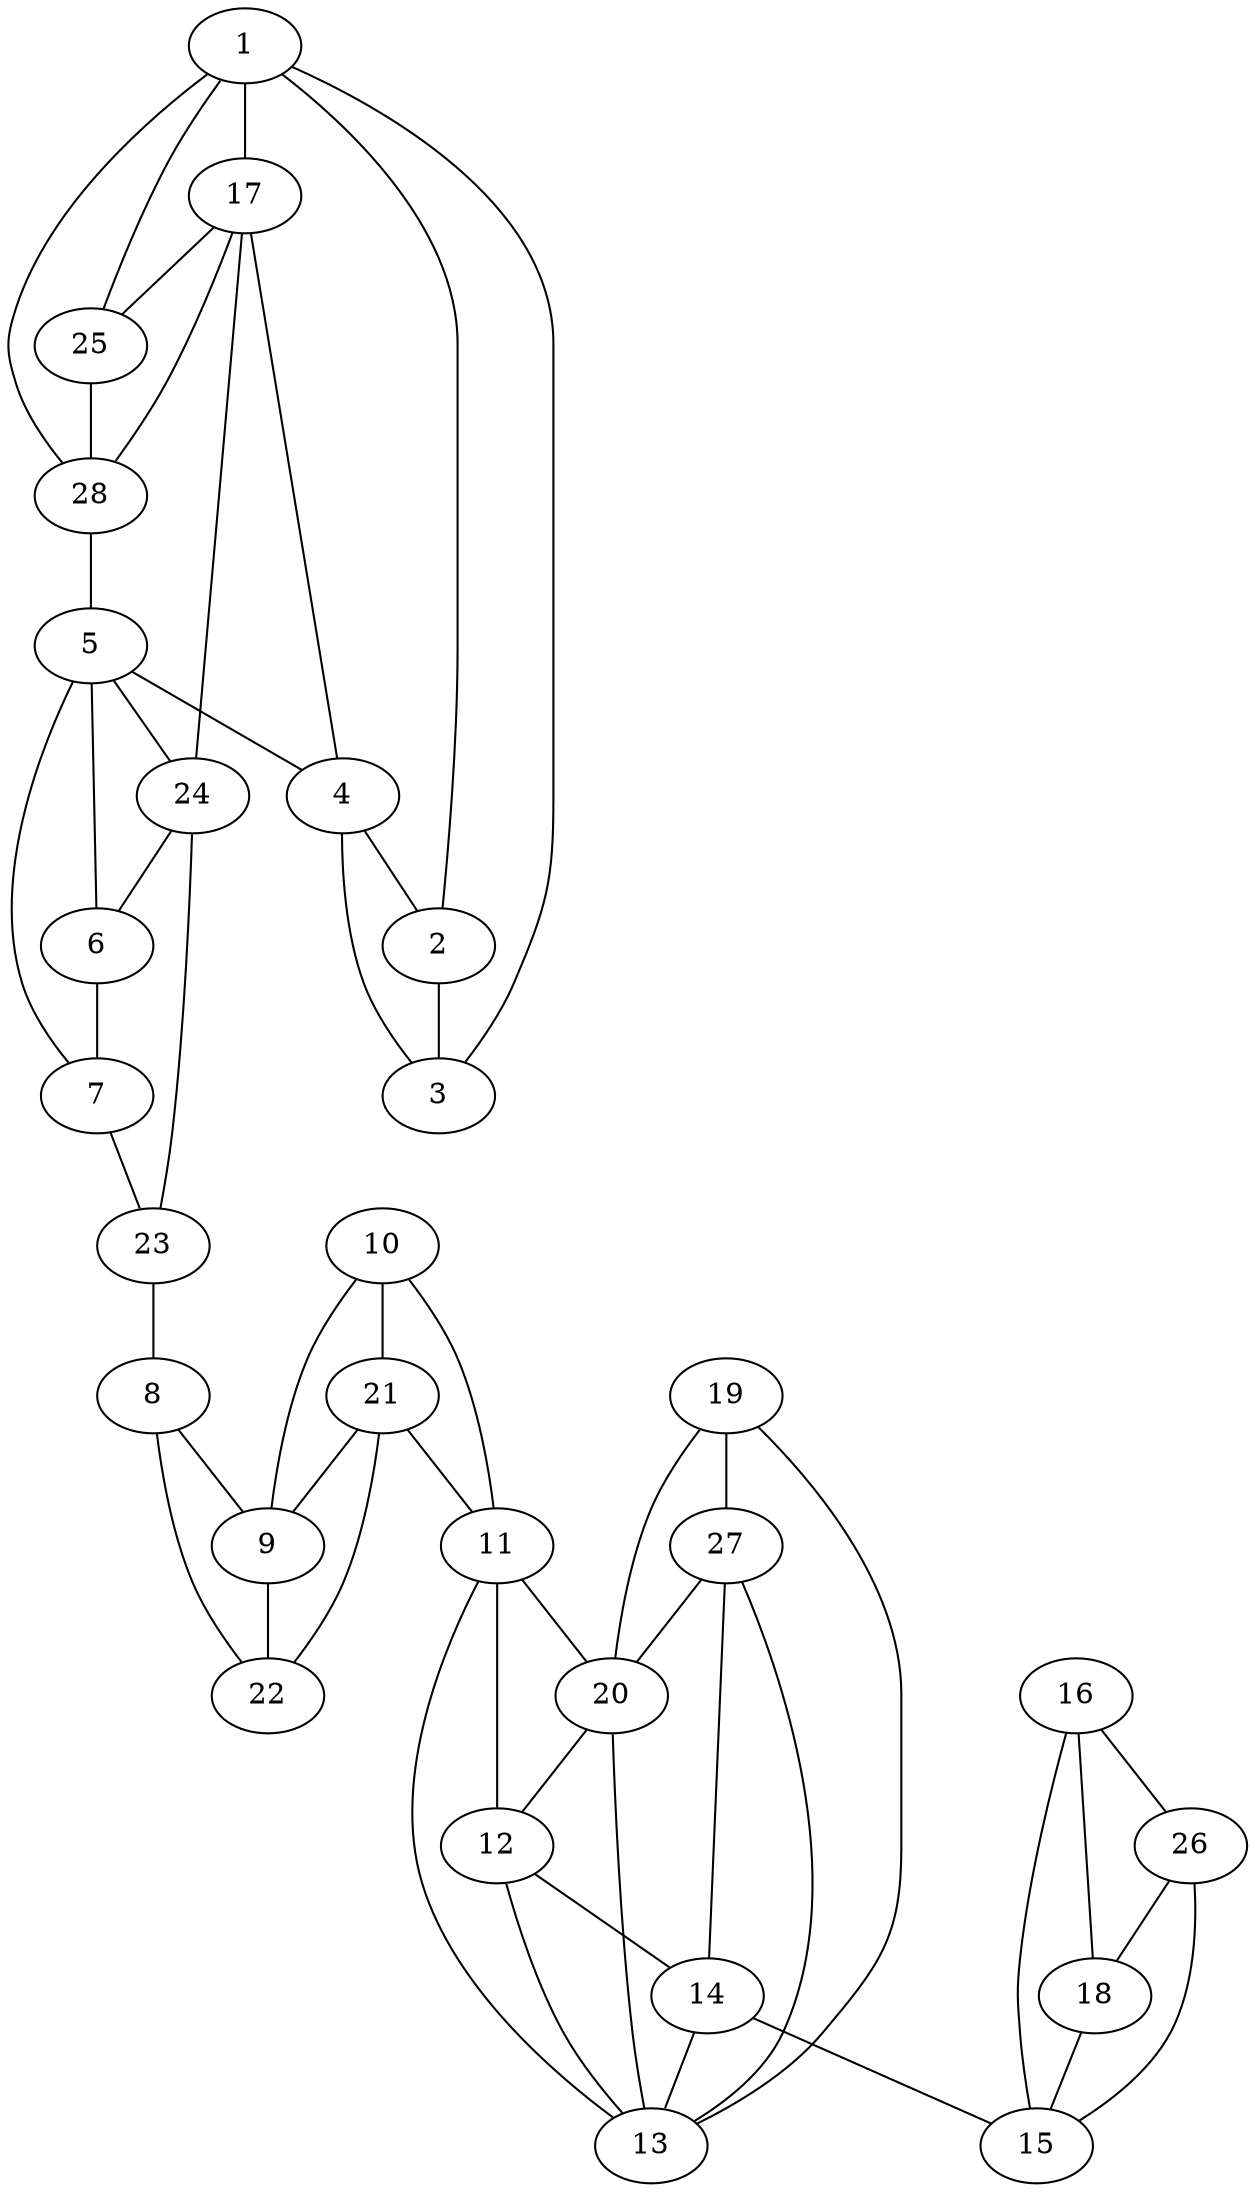 graph pdb1ohl {
	1	 [aaLength=5,
		sequence=EISSV,
		type=0];
	2	 [aaLength=5,
		sequence=LAGGY,
		type=0];
	1 -- 2	 [distance0="12.55264",
		frequency=1,
		type0=1];
	3	 [aaLength=8,
		sequence=HPLLRQWQ,
		type=0];
	1 -- 3	 [distance0="20.63645",
		frequency=1,
		type0=2];
	17	 [aaLength=8,
		sequence=LIFPLFIS,
		type=1];
	1 -- 17	 [distance0="29.95541",
		frequency=1,
		type0=3];
	2 -- 3	 [distance0="8.448533",
		distance1="1.0",
		frequency=2,
		type0=1,
		type1=4];
	4	 [aaLength=3,
		sequence=TKN,
		type=0];
	4 -- 2	 [distance0="23.57089",
		frequency=1,
		type0=2];
	4 -- 3	 [distance0="15.39476",
		frequency=1,
		type0=1];
	4 -- 17	 [distance0="1.0",
		frequency=1,
		type0=4];
	5	 [aaLength=15,
		sequence=GVNRLKDYLKPLVAK,
		type=0];
	5 -- 4	 [distance0="33.0732",
		frequency=1,
		type0=1];
	6	 [aaLength=6,
		sequence=GTAADD,
		type=0];
	5 -- 6	 [distance0="39.17264",
		frequency=1,
		type0=2];
	7	 [aaLength=14,
		sequence=GPVIQGIKFIREYF,
		type=0];
	5 -- 7	 [distance0="44.41464",
		frequency=1,
		type0=3];
	24	 [aaLength=7,
		sequence=SVILFGV,
		type=1];
	5 -- 24	 [distance0="3.0",
		frequency=1,
		type0=4];
	6 -- 7	 [distance0="15.31574",
		distance1="2.0",
		frequency=2,
		type0=1,
		type1=4];
	23	 [aaLength=6,
		sequence=YIICDV,
		type=1];
	7 -- 23	 [distance0="40.8872",
		distance1="3.0",
		frequency=2,
		type0=2,
		type1=4];
	8	 [aaLength=20,
		sequence=NRERSVSRLAAVAVNYAKAG,
		type=0];
	9	 [aaLength=13,
		sequence=GRIRDIKRGLINA,
		type=0];
	8 -- 9	 [distance0="31.76276",
		frequency=1,
		type0=2];
	22	 [aaLength=4,
		sequence=CVAP,
		type=1];
	8 -- 22	 [distance0="30.87504",
		distance1="2.0",
		frequency=2,
		type0=1,
		type1=4];
	9 -- 22	 [distance0="19.28568",
		frequency=1,
		type0=1];
	10	 [aaLength=6,
		sequence=PFRDAA,
		type=0];
	10 -- 9	 [distance0="43.21216",
		frequency=1,
		type0=3];
	11	 [aaLength=15,
		sequence=GRGLARRALERDMSE,
		type=0];
	10 -- 11	 [distance0="33.53845",
		distance1="17.0",
		frequency=2,
		type0=1,
		type1=4];
	21	 [aaLength=4,
		sequence=FVLS,
		type=1];
	10 -- 21	 [distance0="42.60953",
		frequency=1,
		type0=2];
	20	 [aaLength=4,
		sequence=GIIV,
		type=1];
	11 -- 20	 [distance0="23.98415",
		distance1="3.0",
		frequency=2,
		type0=1,
		type1=4];
	13	 [aaLength=12,
		sequence=YLDIMRDASEIC,
		type=0];
	11 -- 13	 [distance0="27.57528",
		frequency=1,
		type0=2];
	12	 [aaLength=3,
		sequence=STF,
		type=0];
	11 -- 12	 [distance0="27.75126",
		frequency=1,
		type0=3];
	14	 [aaLength=14,
		sequence=VSGEYAMLHAAAEK,
		type=0];
	12 -- 14	 [distance0="26.47118",
		frequency=1,
		type0=2];
	12 -- 13	 [distance0="11.89848",
		distance1="0.0",
		frequency=2,
		type0=1,
		type1=5];
	15	 [aaLength=16,
		sequence=DLKTIAFESHQGFLRA,
		type=0];
	14 -- 15	 [distance0="20.74307",
		distance1="3.0",
		frequency=2,
		type0=1,
		type1=4];
	14 -- 13	 [distance0="30.91028",
		frequency=1,
		type0=3];
	16	 [aaLength=9,
		sequence=LAPEFLDWL,
		type=0];
	16 -- 15	 [distance0="25.94198",
		frequency=1,
		type0=1];
	18	 [aaLength=4,
		sequence=LIIT,
		type=1];
	16 -- 18	 [distance0="39.56546",
		frequency=1,
		type0=2];
	26	 [aaLength=4,
		sequence=LIIT,
		type=1];
	16 -- 26	 [distance0="39.56546",
		frequency=1,
		type0=3];
	25	 [aaLength=8,
		sequence=LIFPLFIS,
		type=1];
	17 -- 25	 [distance0="0.0",
		frequency=1,
		type0=5];
	18 -- 15	 [distance0="37.43285",
		frequency=1,
		type0=2];
	19	 [aaLength=5,
		sequence=ICAYH,
		type=1];
	19 -- 20	 [distance0="25.0",
		frequency=1,
		type0=3];
	19 -- 13	 [distance0="23.6784",
		frequency=1,
		type0=2];
	27	 [aaLength=5,
		sequence=ICAYH,
		type=1];
	19 -- 27	 [distance0="0.0",
		distance1="0.0",
		frequency=2,
		type0=1,
		type1=5];
	20 -- 13	 [distance0="19.63839",
		frequency=1,
		type0=1];
	20 -- 12	 [distance0="2.0",
		frequency=1,
		type0=4];
	21 -- 9	 [distance0="25.53307",
		frequency=1,
		type0=1];
	21 -- 11	 [distance0="41.17329",
		frequency=1,
		type0=3];
	21 -- 22	 [distance0="28.0",
		frequency=1,
		type0=2];
	23 -- 8	 [distance0="33.84181",
		distance1="20.0",
		frequency=2,
		type0=1,
		type1=4];
	24 -- 6	 [distance0="39.17945",
		distance1="10.0",
		frequency=2,
		type0=1,
		type1=4];
	24 -- 17	 [distance0="44.0",
		frequency=1,
		type0=3];
	24 -- 23	 [distance0="42.0",
		frequency=1,
		type0=2];
	25 -- 1	 [distance0="29.95541",
		frequency=1,
		type0=3];
	28	 [aaLength=8,
		sequence=LIFPLFIS,
		type=1];
	25 -- 28	 [distance0="0.0",
		distance1="0.0",
		frequency=2,
		type0=2,
		type1=5];
	26 -- 15	 [distance0="37.43285",
		frequency=1,
		type0=2];
	26 -- 18	 [distance0="0.0",
		frequency=1,
		type0=5];
	27 -- 14	 [distance0="0.0",
		frequency=1,
		type0=5];
	27 -- 20	 [distance0="25.0",
		frequency=1,
		type0=3];
	27 -- 13	 [distance0="23.6784",
		frequency=1,
		type0=2];
	28 -- 1	 [distance0="29.95541",
		frequency=1,
		type0=3];
	28 -- 5	 [distance0="18.0",
		frequency=1,
		type0=4];
	28 -- 17	 [distance0="0.0",
		frequency=1,
		type0=1];
}
